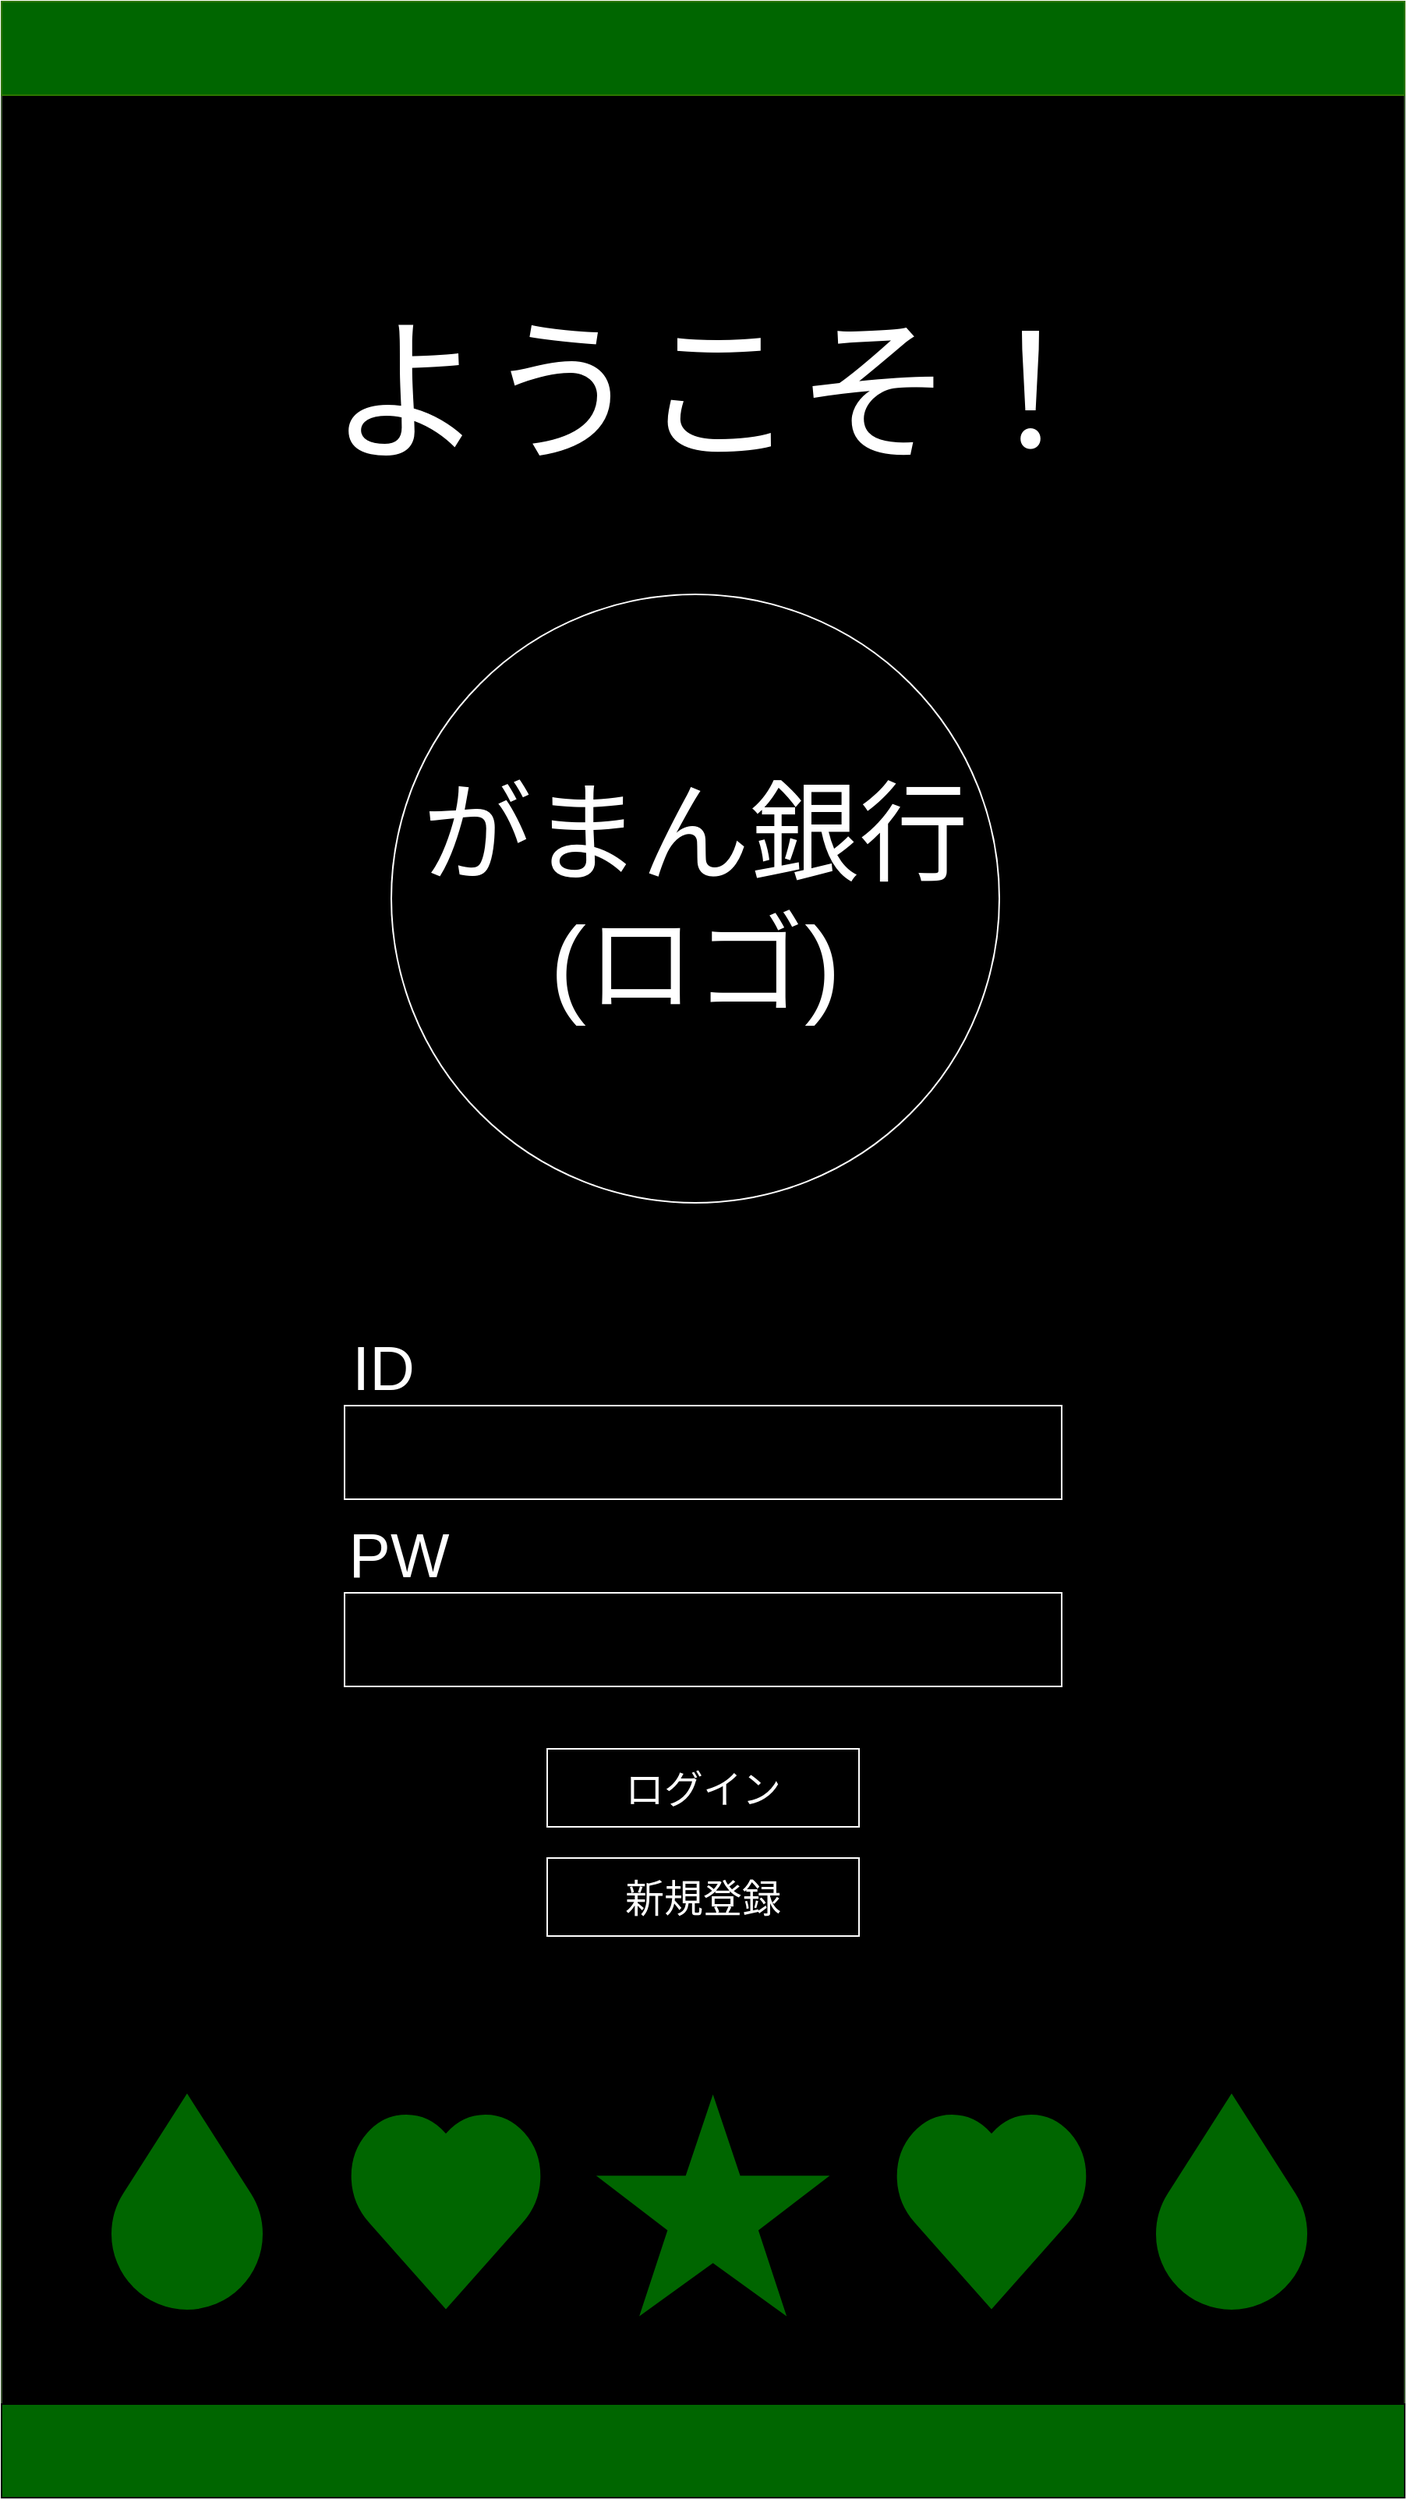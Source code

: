 <mxfile version="22.1.5" type="github" pages="2">
  <diagram name="login" id="j-L-AoNcUFrODYSXgKv2">
    <mxGraphModel dx="3585" dy="1920" grid="1" gridSize="10" guides="0" tooltips="1" connect="1" arrows="1" fold="1" page="1" pageScale="1" pageWidth="900" pageHeight="1600" math="0" shadow="0">
      <root>
        <mxCell id="0" />
        <mxCell id="1" parent="0" />
        <mxCell id="qPpUnZFkeBsrYpuf3FNo-209" value="" style="rounded=0;whiteSpace=wrap;html=1;movable=0;resizable=0;rotatable=0;deletable=0;editable=0;locked=1;connectable=0;fillColor=#000000;fontColor=#ffffff;strokeColor=#3A5431;" vertex="1" parent="1">
          <mxGeometry width="900" height="1600" as="geometry" />
        </mxCell>
        <mxCell id="qPpUnZFkeBsrYpuf3FNo-207" value="ようこそ！" style="text;strokeColor=none;fillColor=none;align=center;verticalAlign=middle;whiteSpace=wrap;rounded=0;fontSize=100;fontStyle=0;fontFamily=Helvetica;html=1;fontColor=#FFFFFF;" vertex="1" parent="1">
          <mxGeometry x="80" y="160" width="760" height="180" as="geometry" />
        </mxCell>
        <mxCell id="qPpUnZFkeBsrYpuf3FNo-210" value="" style="rounded=0;whiteSpace=wrap;html=1;fillColor=#006600;" vertex="1" parent="1">
          <mxGeometry y="1540" width="900" height="60" as="geometry" />
        </mxCell>
        <mxCell id="qPpUnZFkeBsrYpuf3FNo-215" value="" style="rounded=0;whiteSpace=wrap;html=1;fillColor=#006600;fontColor=#ffffff;strokeColor=#2D7600;gradientColor=none;" vertex="1" parent="1">
          <mxGeometry width="900" height="60" as="geometry" />
        </mxCell>
        <mxCell id="qPpUnZFkeBsrYpuf3FNo-220" value="&lt;font style=&quot;font-size: 70px;&quot; color=&quot;#ffffff&quot;&gt;がまん銀行(ロゴ)&lt;/font&gt;" style="ellipse;whiteSpace=wrap;html=1;aspect=fixed;fillColor=#000000;perimeterSpacing=1;strokeWidth=1;strokeColor=#FFFFFF;" vertex="1" parent="1">
          <mxGeometry x="250" y="380" width="390" height="390" as="geometry" />
        </mxCell>
        <mxCell id="qPpUnZFkeBsrYpuf3FNo-221" value="" style="rounded=0;whiteSpace=wrap;html=1;strokeColor=#FFFFFF;fillColor=#000000;" vertex="1" parent="1">
          <mxGeometry x="220" y="900" width="460" height="60" as="geometry" />
        </mxCell>
        <mxCell id="qPpUnZFkeBsrYpuf3FNo-222" value="" style="rounded=0;whiteSpace=wrap;html=1;strokeColor=#FFFFFF;fillColor=#000000;" vertex="1" parent="1">
          <mxGeometry x="220" y="1020" width="460" height="60" as="geometry" />
        </mxCell>
        <mxCell id="qPpUnZFkeBsrYpuf3FNo-223" value="ID" style="text;html=1;strokeColor=none;fillColor=none;align=center;verticalAlign=middle;whiteSpace=wrap;rounded=0;fontColor=#FFFFFF;fontSize=40;" vertex="1" parent="1">
          <mxGeometry x="120" y="850" width="250" height="50" as="geometry" />
        </mxCell>
        <mxCell id="qPpUnZFkeBsrYpuf3FNo-224" value="PW" style="text;html=1;strokeColor=none;fillColor=none;align=center;verticalAlign=middle;whiteSpace=wrap;rounded=0;fontColor=#FFFFFF;fontSize=40;" vertex="1" parent="1">
          <mxGeometry x="130" y="970" width="250" height="50" as="geometry" />
        </mxCell>
        <mxCell id="qPpUnZFkeBsrYpuf3FNo-227" value="&lt;font color=&quot;#ffffff&quot; style=&quot;font-size: 25px;&quot;&gt;ログイン&lt;/font&gt;" style="text;html=1;strokeColor=#FFFFFF;fillColor=none;align=center;verticalAlign=middle;whiteSpace=wrap;rounded=0;fontSize=25;fontStyle=0" vertex="1" parent="1">
          <mxGeometry x="350" y="1120" width="200" height="50" as="geometry" />
        </mxCell>
        <mxCell id="qPpUnZFkeBsrYpuf3FNo-229" value="&lt;font color=&quot;#ffffff&quot; style=&quot;font-size: 25px;&quot;&gt;新規登録&lt;/font&gt;" style="text;html=1;strokeColor=#FFFFFF;fillColor=none;align=center;verticalAlign=middle;whiteSpace=wrap;rounded=0;fontSize=25;fontStyle=0" vertex="1" parent="1">
          <mxGeometry x="350" y="1190" width="200" height="50" as="geometry" />
        </mxCell>
        <mxCell id="qPpUnZFkeBsrYpuf3FNo-230" value="" style="verticalLabelPosition=bottom;verticalAlign=top;html=1;shape=mxgraph.basic.drop;fillColor=#006600;aspect=fixed;" vertex="1" parent="1">
          <mxGeometry x="70" y="1340" width="98" height="140" as="geometry" />
        </mxCell>
        <mxCell id="qPpUnZFkeBsrYpuf3FNo-231" value="" style="verticalLabelPosition=bottom;verticalAlign=top;html=1;shape=mxgraph.basic.heart;fillColor=#006600;aspect=fixed;" vertex="1" parent="1">
          <mxGeometry x="220" y="1350" width="130" height="130" as="geometry" />
        </mxCell>
        <mxCell id="qPpUnZFkeBsrYpuf3FNo-232" value="" style="verticalLabelPosition=bottom;verticalAlign=top;html=1;shape=mxgraph.basic.star;aspect=fixed;fillColor=#006600;" vertex="1" parent="1">
          <mxGeometry x="380" y="1340" width="152.63" height="145" as="geometry" />
        </mxCell>
        <mxCell id="qPpUnZFkeBsrYpuf3FNo-233" value="" style="verticalLabelPosition=bottom;verticalAlign=top;html=1;shape=mxgraph.basic.heart;fillColor=#006600;aspect=fixed;" vertex="1" parent="1">
          <mxGeometry x="570" y="1350" width="130" height="130" as="geometry" />
        </mxCell>
        <mxCell id="qPpUnZFkeBsrYpuf3FNo-234" value="" style="verticalLabelPosition=bottom;verticalAlign=top;html=1;shape=mxgraph.basic.drop;fillColor=#006600;aspect=fixed;" vertex="1" parent="1">
          <mxGeometry x="740" y="1340" width="98" height="140" as="geometry" />
        </mxCell>
      </root>
    </mxGraphModel>
  </diagram>
  <diagram name="home" id="8mwIztiFpMKd-1sLFv2T">
    <mxGraphModel dx="3585" dy="1920" grid="1" gridSize="10" guides="0" tooltips="1" connect="1" arrows="1" fold="1" page="1" pageScale="1" pageWidth="900" pageHeight="1600" math="0" shadow="0">
      <root>
        <mxCell id="sh7cra6d7QGapN-L8cMm-0" />
        <mxCell id="sh7cra6d7QGapN-L8cMm-1" parent="sh7cra6d7QGapN-L8cMm-0" />
        <mxCell id="sh7cra6d7QGapN-L8cMm-2" value="" style="rounded=0;whiteSpace=wrap;html=1;movable=0;resizable=0;rotatable=0;deletable=0;editable=0;locked=1;connectable=0;fillColor=#000000;fontColor=#ffffff;strokeColor=#3A5431;" vertex="1" parent="sh7cra6d7QGapN-L8cMm-1">
          <mxGeometry width="900" height="1600" as="geometry" />
        </mxCell>
        <mxCell id="sh7cra6d7QGapN-L8cMm-4" value="" style="rounded=0;whiteSpace=wrap;html=1;fillColor=#006600;" vertex="1" parent="sh7cra6d7QGapN-L8cMm-1">
          <mxGeometry y="1540" width="900" height="60" as="geometry" />
        </mxCell>
        <mxCell id="sh7cra6d7QGapN-L8cMm-5" value="" style="rounded=0;whiteSpace=wrap;html=1;fillColor=#006600;fontColor=#ffffff;strokeColor=#2D7600;gradientColor=none;" vertex="1" parent="sh7cra6d7QGapN-L8cMm-1">
          <mxGeometry width="900" height="60" as="geometry" />
        </mxCell>
      </root>
    </mxGraphModel>
  </diagram>
</mxfile>
